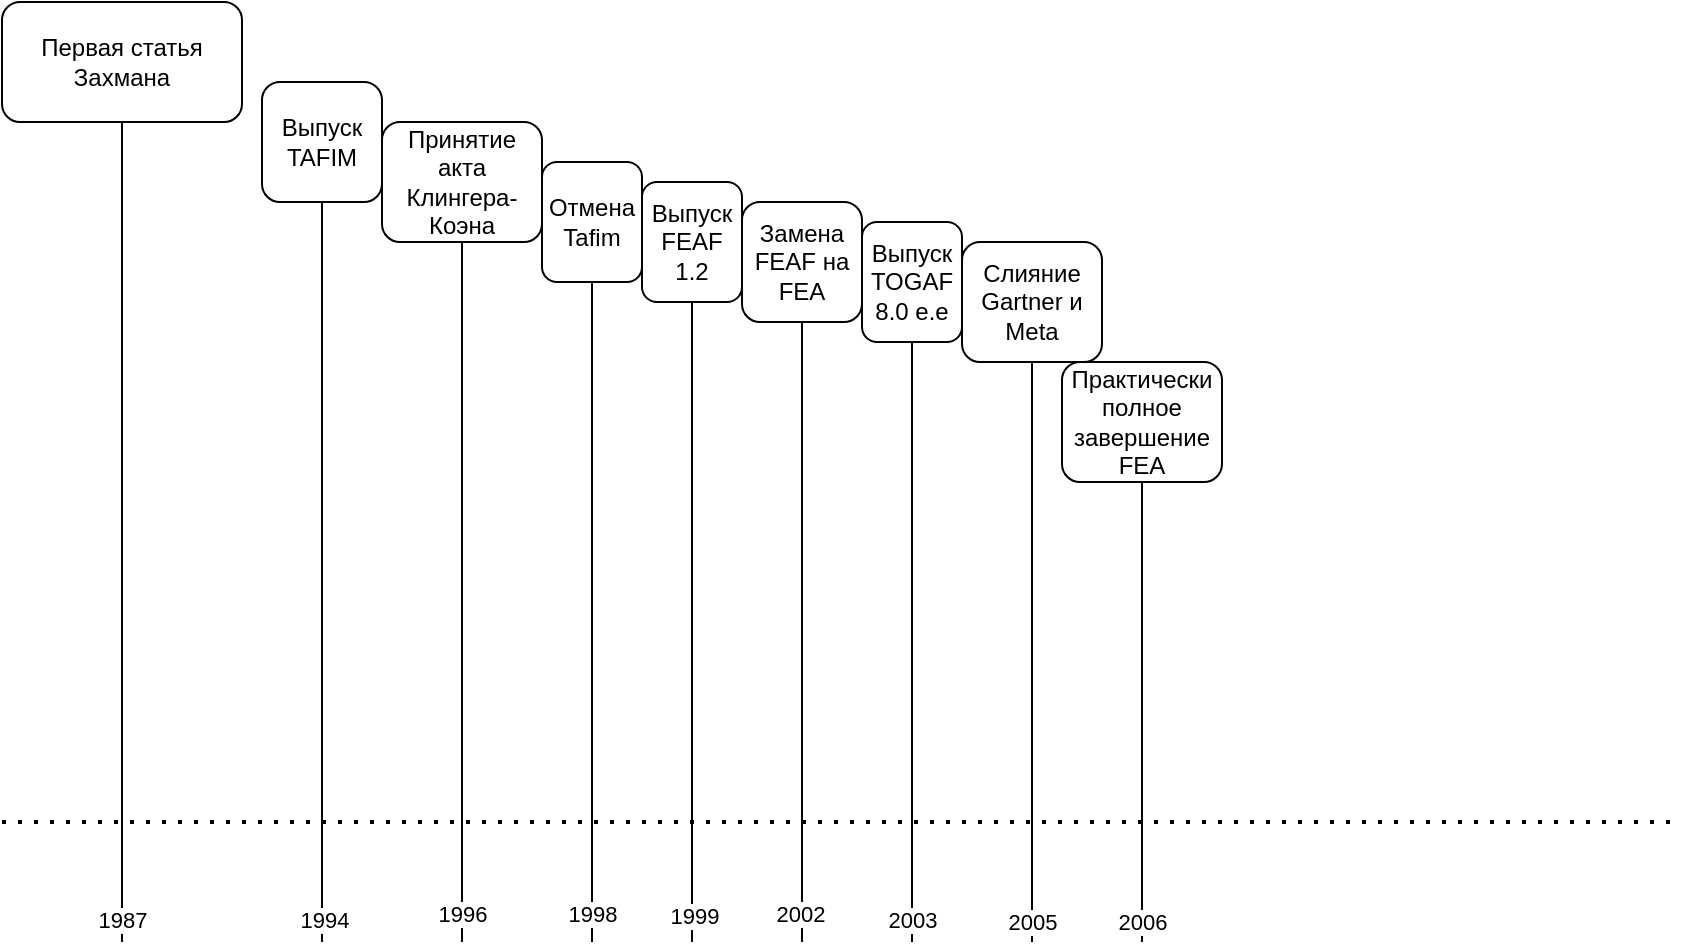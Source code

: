 <mxfile version="17.4.3" type="github">
  <diagram id="ncf4y2MdWXDFImkluNUW" name="Page-1">
    <mxGraphModel dx="1785" dy="733" grid="1" gridSize="10" guides="1" tooltips="1" connect="1" arrows="1" fold="1" page="1" pageScale="1" pageWidth="827" pageHeight="1169" math="0" shadow="0">
      <root>
        <mxCell id="0" />
        <mxCell id="1" parent="0" />
        <mxCell id="WNtzABElogtL88t7V-pa-1" value="" style="endArrow=none;dashed=1;html=1;dashPattern=1 3;strokeWidth=2;rounded=0;" edge="1" parent="1">
          <mxGeometry width="50" height="50" relative="1" as="geometry">
            <mxPoint y="520" as="sourcePoint" />
            <mxPoint x="840" y="520" as="targetPoint" />
          </mxGeometry>
        </mxCell>
        <mxCell id="WNtzABElogtL88t7V-pa-2" value="Первая статья Захмана" style="rounded=1;whiteSpace=wrap;html=1;" vertex="1" parent="1">
          <mxGeometry y="110" width="120" height="60" as="geometry" />
        </mxCell>
        <mxCell id="WNtzABElogtL88t7V-pa-3" value="" style="endArrow=none;html=1;rounded=0;entryX=0.5;entryY=1;entryDx=0;entryDy=0;" edge="1" parent="1" target="WNtzABElogtL88t7V-pa-2">
          <mxGeometry width="50" height="50" relative="1" as="geometry">
            <mxPoint x="60" y="580" as="sourcePoint" />
            <mxPoint x="440" y="340" as="targetPoint" />
          </mxGeometry>
        </mxCell>
        <mxCell id="WNtzABElogtL88t7V-pa-5" value="1987" style="edgeLabel;html=1;align=center;verticalAlign=middle;resizable=0;points=[];" vertex="1" connectable="0" parent="WNtzABElogtL88t7V-pa-3">
          <mxGeometry x="-0.946" y="2" relative="1" as="geometry">
            <mxPoint x="2" as="offset" />
          </mxGeometry>
        </mxCell>
        <mxCell id="WNtzABElogtL88t7V-pa-6" value="Выпуск TAFIM" style="rounded=1;whiteSpace=wrap;html=1;" vertex="1" parent="1">
          <mxGeometry x="130" y="150" width="60" height="60" as="geometry" />
        </mxCell>
        <mxCell id="WNtzABElogtL88t7V-pa-7" value="" style="endArrow=none;html=1;rounded=0;entryX=0.5;entryY=1;entryDx=0;entryDy=0;" edge="1" parent="1" target="WNtzABElogtL88t7V-pa-6">
          <mxGeometry width="50" height="50" relative="1" as="geometry">
            <mxPoint x="160" y="580" as="sourcePoint" />
            <mxPoint x="440" y="340" as="targetPoint" />
          </mxGeometry>
        </mxCell>
        <mxCell id="WNtzABElogtL88t7V-pa-8" value="1994" style="edgeLabel;html=1;align=center;verticalAlign=middle;resizable=0;points=[];" vertex="1" connectable="0" parent="WNtzABElogtL88t7V-pa-7">
          <mxGeometry x="-0.941" y="-1" relative="1" as="geometry">
            <mxPoint as="offset" />
          </mxGeometry>
        </mxCell>
        <mxCell id="WNtzABElogtL88t7V-pa-9" value="Принятие акта Клингера-Коэна" style="rounded=1;whiteSpace=wrap;html=1;" vertex="1" parent="1">
          <mxGeometry x="190" y="170" width="80" height="60" as="geometry" />
        </mxCell>
        <mxCell id="WNtzABElogtL88t7V-pa-10" value="" style="endArrow=none;html=1;rounded=0;entryX=0.5;entryY=1;entryDx=0;entryDy=0;" edge="1" parent="1" target="WNtzABElogtL88t7V-pa-9">
          <mxGeometry width="50" height="50" relative="1" as="geometry">
            <mxPoint x="230" y="580" as="sourcePoint" />
            <mxPoint x="270" y="270" as="targetPoint" />
          </mxGeometry>
        </mxCell>
        <mxCell id="WNtzABElogtL88t7V-pa-11" value="1996" style="edgeLabel;html=1;align=center;verticalAlign=middle;resizable=0;points=[];" vertex="1" connectable="0" parent="WNtzABElogtL88t7V-pa-10">
          <mxGeometry x="-0.89" relative="1" as="geometry">
            <mxPoint y="5" as="offset" />
          </mxGeometry>
        </mxCell>
        <mxCell id="WNtzABElogtL88t7V-pa-12" value="Отмена Tafim" style="rounded=1;whiteSpace=wrap;html=1;" vertex="1" parent="1">
          <mxGeometry x="270" y="190" width="50" height="60" as="geometry" />
        </mxCell>
        <mxCell id="WNtzABElogtL88t7V-pa-13" value="" style="endArrow=none;html=1;rounded=0;entryX=0.5;entryY=1;entryDx=0;entryDy=0;" edge="1" parent="1" target="WNtzABElogtL88t7V-pa-12">
          <mxGeometry width="50" height="50" relative="1" as="geometry">
            <mxPoint x="295" y="580" as="sourcePoint" />
            <mxPoint x="440" y="340" as="targetPoint" />
          </mxGeometry>
        </mxCell>
        <mxCell id="WNtzABElogtL88t7V-pa-14" value="1998" style="edgeLabel;html=1;align=center;verticalAlign=middle;resizable=0;points=[];" vertex="1" connectable="0" parent="WNtzABElogtL88t7V-pa-13">
          <mxGeometry x="-0.912" relative="1" as="geometry">
            <mxPoint as="offset" />
          </mxGeometry>
        </mxCell>
        <mxCell id="WNtzABElogtL88t7V-pa-16" value="Выпуск FEAF 1.2" style="rounded=1;whiteSpace=wrap;html=1;" vertex="1" parent="1">
          <mxGeometry x="320" y="200" width="50" height="60" as="geometry" />
        </mxCell>
        <mxCell id="WNtzABElogtL88t7V-pa-18" value="" style="endArrow=none;html=1;rounded=0;entryX=0.5;entryY=1;entryDx=0;entryDy=0;" edge="1" parent="1" target="WNtzABElogtL88t7V-pa-16">
          <mxGeometry width="50" height="50" relative="1" as="geometry">
            <mxPoint x="345" y="580" as="sourcePoint" />
            <mxPoint x="440" y="340" as="targetPoint" />
          </mxGeometry>
        </mxCell>
        <mxCell id="WNtzABElogtL88t7V-pa-19" value="1999" style="edgeLabel;html=1;align=center;verticalAlign=middle;resizable=0;points=[];" vertex="1" connectable="0" parent="WNtzABElogtL88t7V-pa-18">
          <mxGeometry x="-0.919" y="-1" relative="1" as="geometry">
            <mxPoint as="offset" />
          </mxGeometry>
        </mxCell>
        <mxCell id="WNtzABElogtL88t7V-pa-20" value="Замена FEAF на FEA" style="rounded=1;whiteSpace=wrap;html=1;" vertex="1" parent="1">
          <mxGeometry x="370" y="210" width="60" height="60" as="geometry" />
        </mxCell>
        <mxCell id="WNtzABElogtL88t7V-pa-21" value="" style="endArrow=none;html=1;rounded=0;entryX=0.5;entryY=1;entryDx=0;entryDy=0;" edge="1" parent="1" target="WNtzABElogtL88t7V-pa-20">
          <mxGeometry width="50" height="50" relative="1" as="geometry">
            <mxPoint x="400" y="580" as="sourcePoint" />
            <mxPoint x="440" y="320" as="targetPoint" />
          </mxGeometry>
        </mxCell>
        <mxCell id="WNtzABElogtL88t7V-pa-22" value="2002" style="edgeLabel;html=1;align=center;verticalAlign=middle;resizable=0;points=[];" vertex="1" connectable="0" parent="WNtzABElogtL88t7V-pa-21">
          <mxGeometry x="-0.91" y="1" relative="1" as="geometry">
            <mxPoint as="offset" />
          </mxGeometry>
        </mxCell>
        <mxCell id="WNtzABElogtL88t7V-pa-23" value="Выпуск TOGAF 8.0 е.е" style="rounded=1;whiteSpace=wrap;html=1;" vertex="1" parent="1">
          <mxGeometry x="430" y="220" width="50" height="60" as="geometry" />
        </mxCell>
        <mxCell id="WNtzABElogtL88t7V-pa-24" value="" style="endArrow=none;html=1;rounded=0;entryX=0.5;entryY=1;entryDx=0;entryDy=0;" edge="1" parent="1" target="WNtzABElogtL88t7V-pa-23">
          <mxGeometry width="50" height="50" relative="1" as="geometry">
            <mxPoint x="455" y="580" as="sourcePoint" />
            <mxPoint x="440" y="310" as="targetPoint" />
          </mxGeometry>
        </mxCell>
        <mxCell id="WNtzABElogtL88t7V-pa-25" value="2003" style="edgeLabel;html=1;align=center;verticalAlign=middle;resizable=0;points=[];" vertex="1" connectable="0" parent="WNtzABElogtL88t7V-pa-24">
          <mxGeometry x="-0.927" relative="1" as="geometry">
            <mxPoint as="offset" />
          </mxGeometry>
        </mxCell>
        <mxCell id="WNtzABElogtL88t7V-pa-26" value="Слияние Gartner и Meta" style="rounded=1;whiteSpace=wrap;html=1;" vertex="1" parent="1">
          <mxGeometry x="480" y="230" width="70" height="60" as="geometry" />
        </mxCell>
        <mxCell id="WNtzABElogtL88t7V-pa-27" value="" style="endArrow=none;html=1;rounded=0;entryX=0.5;entryY=1;entryDx=0;entryDy=0;" edge="1" parent="1" target="WNtzABElogtL88t7V-pa-26">
          <mxGeometry width="50" height="50" relative="1" as="geometry">
            <mxPoint x="515" y="580" as="sourcePoint" />
            <mxPoint x="440" y="300" as="targetPoint" />
          </mxGeometry>
        </mxCell>
        <mxCell id="WNtzABElogtL88t7V-pa-28" value="2005" style="edgeLabel;html=1;align=center;verticalAlign=middle;resizable=0;points=[];" vertex="1" connectable="0" parent="WNtzABElogtL88t7V-pa-27">
          <mxGeometry x="-0.897" y="-1" relative="1" as="geometry">
            <mxPoint x="-1" y="5" as="offset" />
          </mxGeometry>
        </mxCell>
        <mxCell id="WNtzABElogtL88t7V-pa-29" value="Практически полное завершение FEA" style="rounded=1;whiteSpace=wrap;html=1;" vertex="1" parent="1">
          <mxGeometry x="530" y="290" width="80" height="60" as="geometry" />
        </mxCell>
        <mxCell id="WNtzABElogtL88t7V-pa-30" value="" style="endArrow=none;html=1;rounded=0;entryX=0.5;entryY=1;entryDx=0;entryDy=0;" edge="1" parent="1" target="WNtzABElogtL88t7V-pa-29">
          <mxGeometry width="50" height="50" relative="1" as="geometry">
            <mxPoint x="570" y="580" as="sourcePoint" />
            <mxPoint x="440" y="290" as="targetPoint" />
          </mxGeometry>
        </mxCell>
        <mxCell id="WNtzABElogtL88t7V-pa-31" value="2006" style="edgeLabel;html=1;align=center;verticalAlign=middle;resizable=0;points=[];" vertex="1" connectable="0" parent="WNtzABElogtL88t7V-pa-30">
          <mxGeometry x="-0.878" y="-2" relative="1" as="geometry">
            <mxPoint x="-2" y="4" as="offset" />
          </mxGeometry>
        </mxCell>
      </root>
    </mxGraphModel>
  </diagram>
</mxfile>
